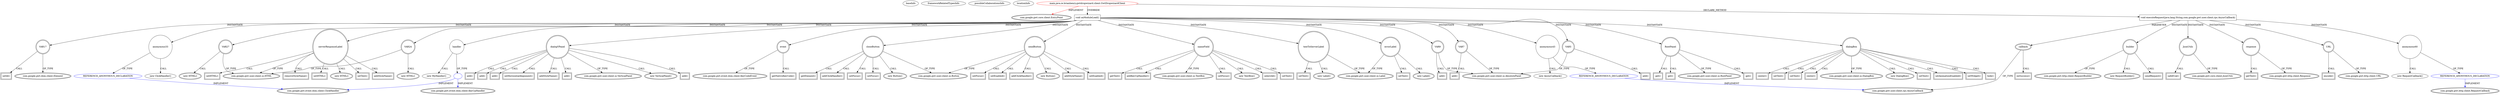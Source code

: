 digraph {
baseInfo[graphId=44,category="extension_graph",isAnonymous=false,possibleRelation=true]
frameworkRelatedTypesInfo[0="com.google.gwt.core.client.EntryPoint"]
possibleCollaborationsInfo[0="44~OVERRIDING_METHOD_DECLARATION-INSTANTIATION-~com.google.gwt.core.client.EntryPoint ~com.google.gwt.user.client.rpc.AsyncCallback ~false~true",1="44~OVERRIDING_METHOD_DECLARATION-INSTANTIATION-~com.google.gwt.core.client.EntryPoint ~com.google.gwt.event.dom.client.ClickHandler ~false~true",2="44~OVERRIDING_METHOD_DECLARATION-INSTANTIATION-~com.google.gwt.core.client.EntryPoint ~com.google.gwt.event.dom.client.ClickHandler com.google.gwt.event.dom.client.KeyUpHandler ~false~false",3="44~CLIENT_METHOD_DECLARATION-INSTANTIATION-~com.google.gwt.core.client.EntryPoint ~com.google.gwt.http.client.RequestCallback ~false~true"]
locationInfo[projectName="BrianHenryIE-GwtDropwizard",filePath="/BrianHenryIE-GwtDropwizard/GwtDropwizard-master/src/main/java/ie/brianhenry/gwtdropwizard/client/GwtDropwizardClient.java",contextSignature="GwtDropwizardClient",graphId="44"]
0[label="main.java.ie.brianhenry.gwtdropwizard.client.GwtDropwizardClient",vertexType="ROOT_CLIENT_CLASS_DECLARATION",isFrameworkType=false,color=red]
1[label="com.google.gwt.core.client.EntryPoint",vertexType="FRAMEWORK_INTERFACE_TYPE",isFrameworkType=true,peripheries=2]
2[label="void onModuleLoad()",vertexType="OVERRIDING_METHOD_DECLARATION",isFrameworkType=false,shape=box]
4[label="sendButton",vertexType="VARIABLE_EXPRESION",isFrameworkType=true,peripheries=2,shape=circle]
5[label="com.google.gwt.user.client.ui.Button",vertexType="FRAMEWORK_CLASS_TYPE",isFrameworkType=true,peripheries=2]
3[label="new Button()",vertexType="CONSTRUCTOR_CALL",isFrameworkType=true,peripheries=2]
7[label="nameField",vertexType="VARIABLE_EXPRESION",isFrameworkType=true,peripheries=2,shape=circle]
8[label="com.google.gwt.user.client.ui.TextBox",vertexType="FRAMEWORK_CLASS_TYPE",isFrameworkType=true,peripheries=2]
6[label="new TextBox()",vertexType="CONSTRUCTOR_CALL",isFrameworkType=true,peripheries=2]
10[label="setText()",vertexType="INSIDE_CALL",isFrameworkType=true,peripheries=2,shape=box]
12[label="errorLabel",vertexType="VARIABLE_EXPRESION",isFrameworkType=true,peripheries=2,shape=circle]
13[label="com.google.gwt.user.client.ui.Label",vertexType="FRAMEWORK_CLASS_TYPE",isFrameworkType=true,peripheries=2]
11[label="new Label()",vertexType="CONSTRUCTOR_CALL",isFrameworkType=true,peripheries=2]
15[label="addStyleName()",vertexType="INSIDE_CALL",isFrameworkType=true,peripheries=2,shape=box]
16[label="VAR5",vertexType="VARIABLE_EXPRESION",isFrameworkType=true,peripheries=2,shape=circle]
18[label="com.google.gwt.user.client.ui.AbsolutePanel",vertexType="FRAMEWORK_CLASS_TYPE",isFrameworkType=true,peripheries=2]
17[label="add()",vertexType="INSIDE_CALL",isFrameworkType=true,peripheries=2,shape=box]
19[label="RootPanel",vertexType="VARIABLE_EXPRESION",isFrameworkType=true,peripheries=2,shape=circle]
21[label="com.google.gwt.user.client.ui.RootPanel",vertexType="FRAMEWORK_CLASS_TYPE",isFrameworkType=true,peripheries=2]
20[label="get()",vertexType="INSIDE_CALL",isFrameworkType=true,peripheries=2,shape=box]
22[label="VAR7",vertexType="VARIABLE_EXPRESION",isFrameworkType=true,peripheries=2,shape=circle]
23[label="add()",vertexType="INSIDE_CALL",isFrameworkType=true,peripheries=2,shape=box]
26[label="get()",vertexType="INSIDE_CALL",isFrameworkType=true,peripheries=2,shape=box]
27[label="VAR9",vertexType="VARIABLE_EXPRESION",isFrameworkType=true,peripheries=2,shape=circle]
28[label="add()",vertexType="INSIDE_CALL",isFrameworkType=true,peripheries=2,shape=box]
31[label="get()",vertexType="INSIDE_CALL",isFrameworkType=true,peripheries=2,shape=box]
33[label="setFocus()",vertexType="INSIDE_CALL",isFrameworkType=true,peripheries=2,shape=box]
35[label="selectAll()",vertexType="INSIDE_CALL",isFrameworkType=true,peripheries=2,shape=box]
37[label="dialogBox",vertexType="VARIABLE_EXPRESION",isFrameworkType=true,peripheries=2,shape=circle]
38[label="com.google.gwt.user.client.ui.DialogBox",vertexType="FRAMEWORK_CLASS_TYPE",isFrameworkType=true,peripheries=2]
36[label="new DialogBox()",vertexType="CONSTRUCTOR_CALL",isFrameworkType=true,peripheries=2]
40[label="setText()",vertexType="INSIDE_CALL",isFrameworkType=true,peripheries=2,shape=box]
42[label="setAnimationEnabled()",vertexType="INSIDE_CALL",isFrameworkType=true,peripheries=2,shape=box]
44[label="closeButton",vertexType="VARIABLE_EXPRESION",isFrameworkType=true,peripheries=2,shape=circle]
43[label="new Button()",vertexType="CONSTRUCTOR_CALL",isFrameworkType=true,peripheries=2]
46[label="VAR17",vertexType="VARIABLE_EXPRESION",isFrameworkType=true,peripheries=2,shape=circle]
48[label="com.google.gwt.dom.client.Element",vertexType="FRAMEWORK_CLASS_TYPE",isFrameworkType=true,peripheries=2]
47[label="setId()",vertexType="INSIDE_CALL",isFrameworkType=true,peripheries=2,shape=box]
50[label="getElement()",vertexType="INSIDE_CALL",isFrameworkType=true,peripheries=2,shape=box]
52[label="textToServerLabel",vertexType="VARIABLE_EXPRESION",isFrameworkType=true,peripheries=2,shape=circle]
51[label="new Label()",vertexType="CONSTRUCTOR_CALL",isFrameworkType=true,peripheries=2]
55[label="serverResponseLabel",vertexType="VARIABLE_EXPRESION",isFrameworkType=true,peripheries=2,shape=circle]
56[label="com.google.gwt.user.client.ui.HTML",vertexType="FRAMEWORK_CLASS_TYPE",isFrameworkType=true,peripheries=2]
54[label="new HTML()",vertexType="CONSTRUCTOR_CALL",isFrameworkType=true,peripheries=2]
58[label="dialogVPanel",vertexType="VARIABLE_EXPRESION",isFrameworkType=true,peripheries=2,shape=circle]
59[label="com.google.gwt.user.client.ui.VerticalPanel",vertexType="FRAMEWORK_CLASS_TYPE",isFrameworkType=true,peripheries=2]
57[label="new VerticalPanel()",vertexType="CONSTRUCTOR_CALL",isFrameworkType=true,peripheries=2]
61[label="addStyleName()",vertexType="INSIDE_CALL",isFrameworkType=true,peripheries=2,shape=box]
63[label="add()",vertexType="INSIDE_CALL",isFrameworkType=true,peripheries=2,shape=box]
65[label="VAR24",vertexType="VARIABLE_EXPRESION",isFrameworkType=true,peripheries=2,shape=circle]
64[label="new HTML()",vertexType="CONSTRUCTOR_CALL",isFrameworkType=true,peripheries=2]
68[label="add()",vertexType="INSIDE_CALL",isFrameworkType=true,peripheries=2,shape=box]
70[label="add()",vertexType="INSIDE_CALL",isFrameworkType=true,peripheries=2,shape=box]
72[label="VAR27",vertexType="VARIABLE_EXPRESION",isFrameworkType=true,peripheries=2,shape=circle]
71[label="new HTML()",vertexType="CONSTRUCTOR_CALL",isFrameworkType=true,peripheries=2]
75[label="add()",vertexType="INSIDE_CALL",isFrameworkType=true,peripheries=2,shape=box]
77[label="setHorizontalAlignment()",vertexType="INSIDE_CALL",isFrameworkType=true,peripheries=2,shape=box]
79[label="add()",vertexType="INSIDE_CALL",isFrameworkType=true,peripheries=2,shape=box]
81[label="setWidget()",vertexType="INSIDE_CALL",isFrameworkType=true,peripheries=2,shape=box]
83[label="addClickHandler()",vertexType="INSIDE_CALL",isFrameworkType=true,peripheries=2,shape=box]
85[label="anonymous33",vertexType="VARIABLE_EXPRESION",isFrameworkType=false,shape=circle]
86[label="REFERENCE_ANONYMOUS_DECLARATION",vertexType="REFERENCE_ANONYMOUS_DECLARATION",isFrameworkType=false,color=blue]
87[label="com.google.gwt.event.dom.client.ClickHandler",vertexType="FRAMEWORK_INTERFACE_TYPE",isFrameworkType=true,peripheries=2]
84[label="new ClickHandler()",vertexType="CONSTRUCTOR_CALL",isFrameworkType=false]
89[label="hide()",vertexType="INSIDE_CALL",isFrameworkType=true,peripheries=2,shape=box]
91[label="setEnabled()",vertexType="INSIDE_CALL",isFrameworkType=true,peripheries=2,shape=box]
93[label="setFocus()",vertexType="INSIDE_CALL",isFrameworkType=true,peripheries=2,shape=box]
94[label="event",vertexType="VARIABLE_EXPRESION",isFrameworkType=true,peripheries=2,shape=circle]
96[label="com.google.gwt.event.dom.client.KeyCodeEvent",vertexType="FRAMEWORK_CLASS_TYPE",isFrameworkType=true,peripheries=2]
95[label="getNativeKeyCode()",vertexType="INSIDE_CALL",isFrameworkType=true,peripheries=2,shape=box]
98[label="setText()",vertexType="INSIDE_CALL",isFrameworkType=true,peripheries=2,shape=box]
100[label="getText()",vertexType="INSIDE_CALL",isFrameworkType=true,peripheries=2,shape=box]
102[label="setEnabled()",vertexType="INSIDE_CALL",isFrameworkType=true,peripheries=2,shape=box]
104[label="setText()",vertexType="INSIDE_CALL",isFrameworkType=true,peripheries=2,shape=box]
106[label="setText()",vertexType="INSIDE_CALL",isFrameworkType=true,peripheries=2,shape=box]
108[label="anonymous43",vertexType="VARIABLE_EXPRESION",isFrameworkType=false,shape=circle]
109[label="REFERENCE_ANONYMOUS_DECLARATION",vertexType="REFERENCE_ANONYMOUS_DECLARATION",isFrameworkType=false,color=blue]
110[label="com.google.gwt.user.client.rpc.AsyncCallback",vertexType="FRAMEWORK_INTERFACE_TYPE",isFrameworkType=true,peripheries=2]
107[label="new AsyncCallback()",vertexType="CONSTRUCTOR_CALL",isFrameworkType=false]
112[label="setText()",vertexType="INSIDE_CALL",isFrameworkType=true,peripheries=2,shape=box]
114[label="addStyleName()",vertexType="INSIDE_CALL",isFrameworkType=true,peripheries=2,shape=box]
116[label="setHTML()",vertexType="INSIDE_CALL",isFrameworkType=true,peripheries=2,shape=box]
118[label="center()",vertexType="INSIDE_CALL",isFrameworkType=true,peripheries=2,shape=box]
120[label="setFocus()",vertexType="INSIDE_CALL",isFrameworkType=true,peripheries=2,shape=box]
122[label="setText()",vertexType="INSIDE_CALL",isFrameworkType=true,peripheries=2,shape=box]
124[label="removeStyleName()",vertexType="INSIDE_CALL",isFrameworkType=true,peripheries=2,shape=box]
126[label="setHTML()",vertexType="INSIDE_CALL",isFrameworkType=true,peripheries=2,shape=box]
128[label="center()",vertexType="INSIDE_CALL",isFrameworkType=true,peripheries=2,shape=box]
130[label="setFocus()",vertexType="INSIDE_CALL",isFrameworkType=true,peripheries=2,shape=box]
132[label="handler",vertexType="VARIABLE_EXPRESION",isFrameworkType=false,shape=circle]
133[label="",vertexType="REFERENCE_CLIENT_CLASS_DECLARATION",isFrameworkType=false,color=blue]
135[label="com.google.gwt.event.dom.client.KeyUpHandler",vertexType="FRAMEWORK_INTERFACE_TYPE",isFrameworkType=true,peripheries=2]
131[label="new MyHandler()",vertexType="CONSTRUCTOR_CALL",isFrameworkType=false]
137[label="addClickHandler()",vertexType="INSIDE_CALL",isFrameworkType=true,peripheries=2,shape=box]
139[label="addKeyUpHandler()",vertexType="INSIDE_CALL",isFrameworkType=true,peripheries=2,shape=box]
140[label="void executeRequest(java.lang.String,com.google.gwt.user.client.rpc.AsyncCallback)",vertexType="CLIENT_METHOD_DECLARATION",isFrameworkType=false,shape=box]
141[label="callback",vertexType="PARAMETER_DECLARATION",isFrameworkType=true,peripheries=2]
143[label="URL",vertexType="VARIABLE_EXPRESION",isFrameworkType=true,peripheries=2,shape=circle]
145[label="com.google.gwt.http.client.URL",vertexType="FRAMEWORK_CLASS_TYPE",isFrameworkType=true,peripheries=2]
144[label="encode()",vertexType="INSIDE_CALL",isFrameworkType=true,peripheries=2,shape=box]
147[label="builder",vertexType="VARIABLE_EXPRESION",isFrameworkType=true,peripheries=2,shape=circle]
148[label="com.google.gwt.http.client.RequestBuilder",vertexType="FRAMEWORK_CLASS_TYPE",isFrameworkType=true,peripheries=2]
146[label="new RequestBuilder()",vertexType="CONSTRUCTOR_CALL",isFrameworkType=true,peripheries=2]
150[label="sendRequest()",vertexType="INSIDE_CALL",isFrameworkType=true,peripheries=2,shape=box]
152[label="anonymous60",vertexType="VARIABLE_EXPRESION",isFrameworkType=false,shape=circle]
153[label="REFERENCE_ANONYMOUS_DECLARATION",vertexType="REFERENCE_ANONYMOUS_DECLARATION",isFrameworkType=false,color=blue]
154[label="com.google.gwt.http.client.RequestCallback",vertexType="FRAMEWORK_INTERFACE_TYPE",isFrameworkType=true,peripheries=2]
151[label="new RequestCallback()",vertexType="CONSTRUCTOR_CALL",isFrameworkType=false]
156[label="onSuccess()",vertexType="INSIDE_CALL",isFrameworkType=true,peripheries=2,shape=box]
157[label="JsonUtils",vertexType="VARIABLE_EXPRESION",isFrameworkType=true,peripheries=2,shape=circle]
159[label="com.google.gwt.core.client.JsonUtils",vertexType="FRAMEWORK_CLASS_TYPE",isFrameworkType=true,peripheries=2]
158[label="safeEval()",vertexType="INSIDE_CALL",isFrameworkType=true,peripheries=2,shape=box]
160[label="response",vertexType="VARIABLE_EXPRESION",isFrameworkType=true,peripheries=2,shape=circle]
162[label="com.google.gwt.http.client.Response",vertexType="FRAMEWORK_CLASS_TYPE",isFrameworkType=true,peripheries=2]
161[label="getText()",vertexType="INSIDE_CALL",isFrameworkType=true,peripheries=2,shape=box]
0->1[label="IMPLEMENT",color=red]
0->2[label="OVERRIDE"]
2->4[label="INSTANTIATE"]
4->5[label="OF_TYPE"]
4->3[label="CALL"]
2->7[label="INSTANTIATE"]
7->8[label="OF_TYPE"]
7->6[label="CALL"]
7->10[label="CALL"]
2->12[label="INSTANTIATE"]
12->13[label="OF_TYPE"]
12->11[label="CALL"]
4->15[label="CALL"]
2->16[label="INSTANTIATE"]
16->18[label="OF_TYPE"]
16->17[label="CALL"]
2->19[label="INSTANTIATE"]
19->21[label="OF_TYPE"]
19->20[label="CALL"]
2->22[label="INSTANTIATE"]
22->18[label="OF_TYPE"]
22->23[label="CALL"]
19->26[label="CALL"]
2->27[label="INSTANTIATE"]
27->18[label="OF_TYPE"]
27->28[label="CALL"]
19->31[label="CALL"]
7->33[label="CALL"]
7->35[label="CALL"]
2->37[label="INSTANTIATE"]
37->38[label="OF_TYPE"]
37->36[label="CALL"]
37->40[label="CALL"]
37->42[label="CALL"]
2->44[label="INSTANTIATE"]
44->5[label="OF_TYPE"]
44->43[label="CALL"]
2->46[label="INSTANTIATE"]
46->48[label="OF_TYPE"]
46->47[label="CALL"]
44->50[label="CALL"]
2->52[label="INSTANTIATE"]
52->13[label="OF_TYPE"]
52->51[label="CALL"]
2->55[label="INSTANTIATE"]
55->56[label="OF_TYPE"]
55->54[label="CALL"]
2->58[label="INSTANTIATE"]
58->59[label="OF_TYPE"]
58->57[label="CALL"]
58->61[label="CALL"]
58->63[label="CALL"]
2->65[label="INSTANTIATE"]
65->56[label="OF_TYPE"]
65->64[label="CALL"]
58->68[label="CALL"]
58->70[label="CALL"]
2->72[label="INSTANTIATE"]
72->56[label="OF_TYPE"]
72->71[label="CALL"]
58->75[label="CALL"]
58->77[label="CALL"]
58->79[label="CALL"]
37->81[label="CALL"]
44->83[label="CALL"]
2->85[label="INSTANTIATE"]
86->87[label="IMPLEMENT",color=blue]
85->86[label="OF_TYPE"]
85->84[label="CALL"]
37->89[label="CALL"]
4->91[label="CALL"]
4->93[label="CALL"]
2->94[label="INSTANTIATE"]
94->96[label="OF_TYPE"]
94->95[label="CALL"]
12->98[label="CALL"]
7->100[label="CALL"]
4->102[label="CALL"]
52->104[label="CALL"]
55->106[label="CALL"]
2->108[label="INSTANTIATE"]
109->110[label="IMPLEMENT",color=blue]
108->109[label="OF_TYPE"]
108->107[label="CALL"]
37->112[label="CALL"]
55->114[label="CALL"]
55->116[label="CALL"]
37->118[label="CALL"]
44->120[label="CALL"]
37->122[label="CALL"]
55->124[label="CALL"]
55->126[label="CALL"]
37->128[label="CALL"]
44->130[label="CALL"]
2->132[label="INSTANTIATE"]
133->87[label="IMPLEMENT",color=blue]
133->135[label="IMPLEMENT",color=blue]
132->133[label="OF_TYPE"]
132->131[label="CALL"]
4->137[label="CALL"]
7->139[label="CALL"]
0->140[label="DECLARE_METHOD"]
141->110[label="OF_TYPE"]
140->141[label="PARAMETER"]
140->143[label="INSTANTIATE"]
143->145[label="OF_TYPE"]
143->144[label="CALL"]
140->147[label="INSTANTIATE"]
147->148[label="OF_TYPE"]
147->146[label="CALL"]
147->150[label="CALL"]
140->152[label="INSTANTIATE"]
153->154[label="IMPLEMENT",color=blue]
152->153[label="OF_TYPE"]
152->151[label="CALL"]
141->156[label="CALL"]
140->157[label="INSTANTIATE"]
157->159[label="OF_TYPE"]
157->158[label="CALL"]
140->160[label="INSTANTIATE"]
160->162[label="OF_TYPE"]
160->161[label="CALL"]
}
